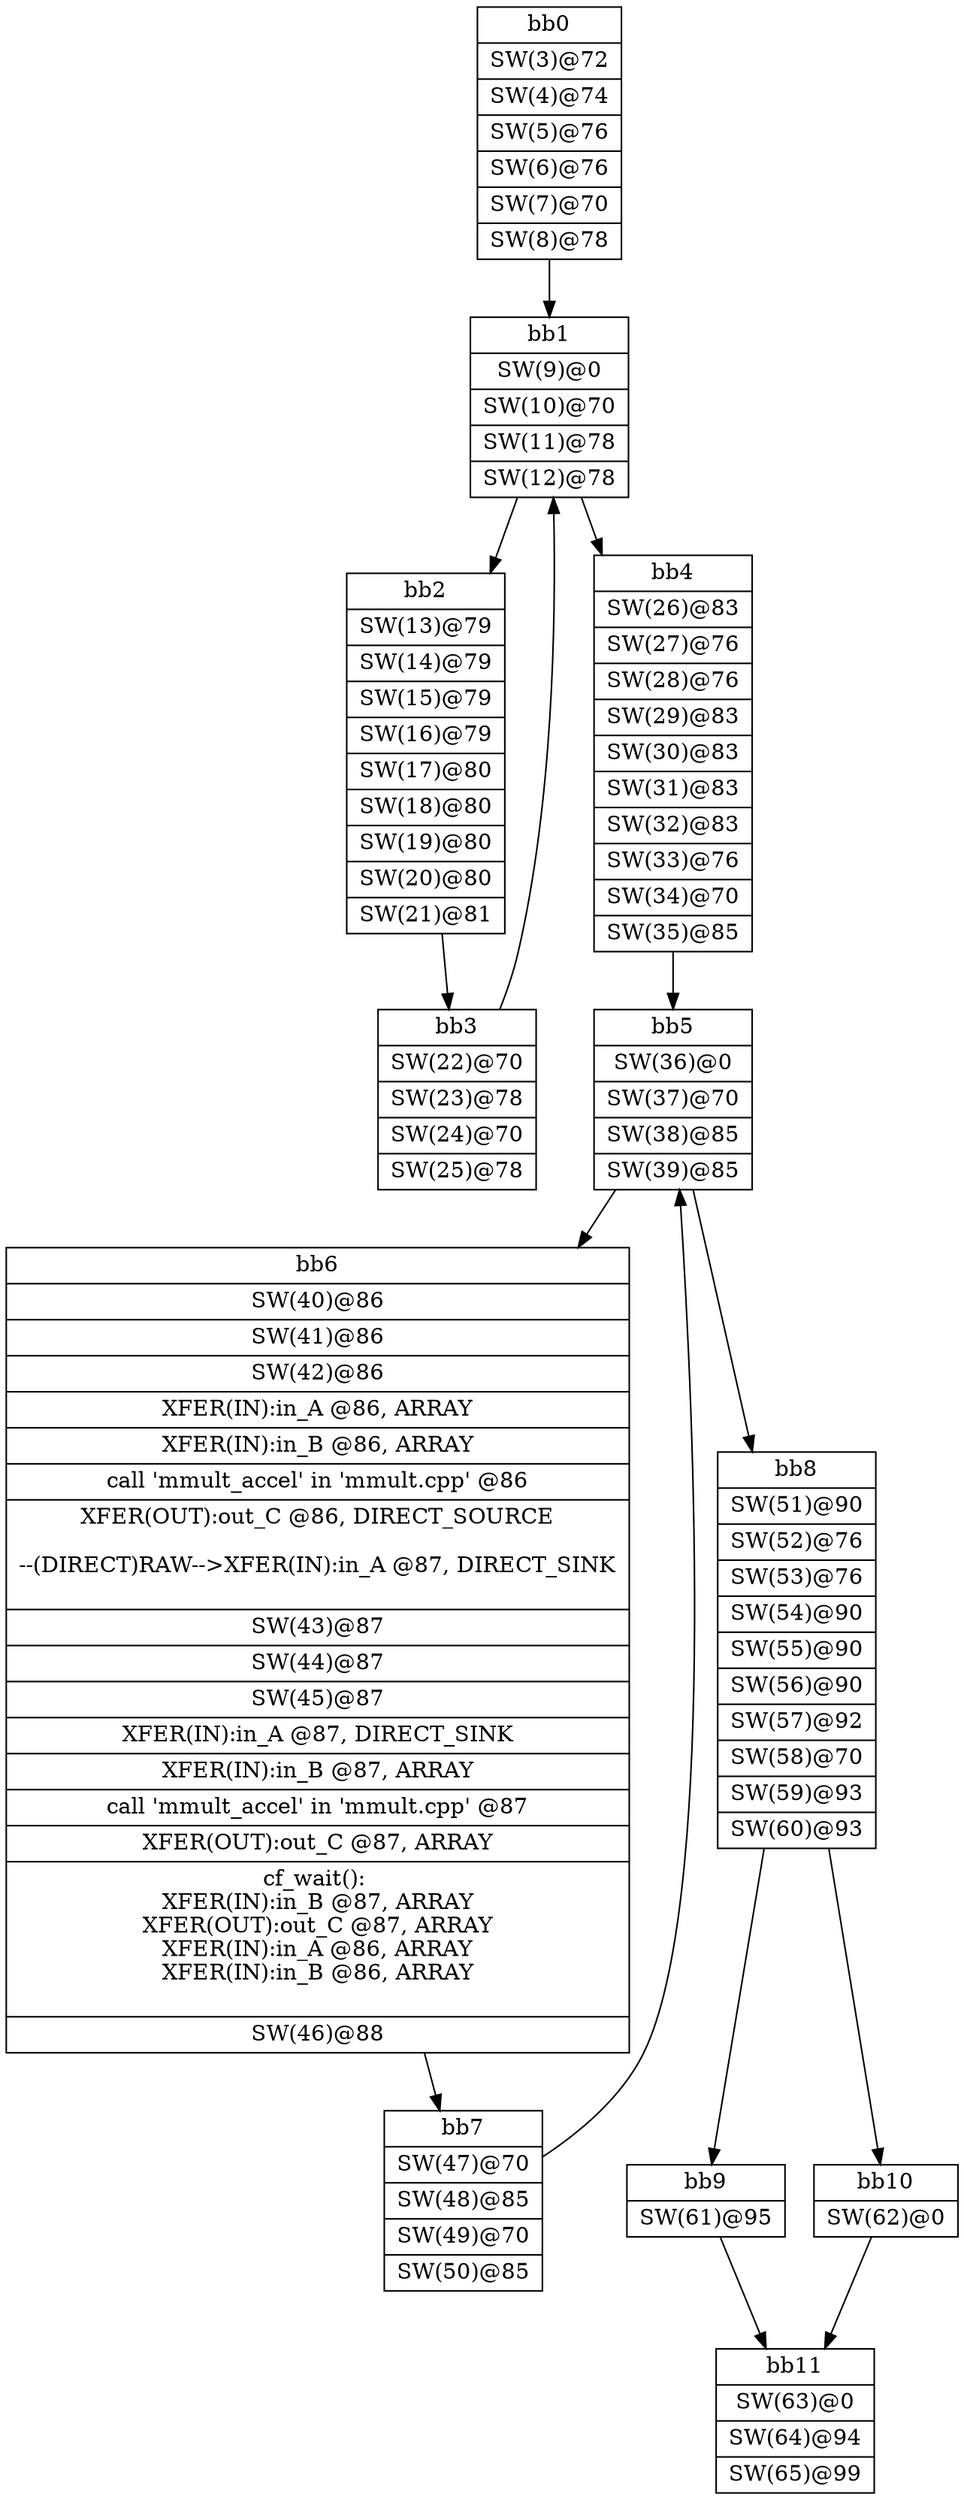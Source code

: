 digraph CDFG {
node [shape=record];
bb0 [shape=record, label = "{bb0|<x0x2e72a30>SW(3)@72\n|<x0x2e74240>SW(4)@74\n|<x0x2e76dc0>SW(5)@76\n|<x0x2e76fb0>SW(6)@76\n|<x0x2e74420>SW(7)@70\n|<x0x2e74630>SW(8)@78\n}"];
bb1 [shape=record, label = "{bb1|<x0x2e74950>SW(9)@0\n|<x0x2e74b10>SW(10)@70\n|<x0x2e73110>SW(11)@78\n|<x0x2e73300>SW(12)@78\n}"];
bb2 [shape=record, label = "{bb2|<x0x2e74830>SW(13)@79\n|<x0x2e73870>SW(14)@79\n|<x0x2e73a60>SW(15)@79\n|<x0x2e74ca0>SW(16)@79\n|<x0x2e74e70>SW(17)@80\n|<x0x2e75070>SW(18)@80\n|<x0x2e75260>SW(19)@80\n|<x0x2e75460>SW(20)@80\n|<x0x2e75670>SW(21)@81\n}"];
bb3 [shape=record, label = "{bb3|<x0x2e75930>SW(22)@70\n|<x0x2e75ba0>SW(23)@78\n|<x0x2e75d90>SW(24)@70\n|<x0x2e75fa0>SW(25)@78\n}"];
bb4 [shape=record, label = "{bb4|<x0x2e76330>SW(26)@83\n|<x0x2e76560>SW(27)@76\n|<x0x2e76780>SW(28)@76\n|<x0x2e76990>SW(29)@83\n|<x0x2e76b80>SW(30)@83\n|<x0x2e77d50>SW(31)@83\n|<x0x2e77ef0>SW(32)@83\n|<x0x2e780f0>SW(33)@76\n|<x0x2e78300>SW(34)@70\n|<x0x2e78510>SW(35)@85\n}"];
bb5 [shape=record, label = "{bb5|<x0x2e787d0>SW(36)@0\n|<x0x2e789d0>SW(37)@70\n|<x0x2e78be0>SW(38)@85\n|<x0x2e78de0>SW(39)@85\n}"];
bb6 [shape=record, label = "{bb6|<x0x2e790b0>SW(40)@86\n|<x0x2e79310>SW(41)@86\n|<x0x2e79510>SW(42)@86\n|<x0x2e7d420>XFER(IN):in_A @86, ARRAY\n|<x0x2e7d500>XFER(IN):in_B @86, ARRAY\n|<x0x2e6e8b0>call 'mmult_accel' in 'mmult.cpp' @86\n|<x0x2e7d5e0>XFER(OUT):out_C @86, DIRECT_SOURCE\n\n--(DIRECT)RAW--\>XFER(IN):in_A @87, DIRECT_SINK\n\n|<x0x2e79730>SW(43)@87\n|<x0x2e79930>SW(44)@87\n|<x0x2e79b30>SW(45)@87\n|<x0x2e7e230>XFER(IN):in_A @87, DIRECT_SINK\n|<x0x2e7e340>XFER(IN):in_B @87, ARRAY\n|<x0x2e6a6f0>call 'mmult_accel' in 'mmult.cpp' @87\n|<x0x2e7e450>XFER(OUT):out_C @87, ARRAY\n|<x0x2e6f590>cf_wait(): \nXFER(IN):in_B @87, ARRAY\nXFER(OUT):out_C @87, ARRAY\nXFER(IN):in_A @86, ARRAY\nXFER(IN):in_B @86, ARRAY\n\n|<x0x2e79d50>SW(46)@88\n}"];
bb7 [shape=record, label = "{bb7|<x0x2e7a080>SW(47)@70\n|<x0x2e7a2f0>SW(48)@85\n|<x0x2e7a4e0>SW(49)@70\n|<x0x2e7a6f0>SW(50)@85\n}"];
bb8 [shape=record, label = "{bb8|<x0x2e76260>SW(51)@90\n|<x0x2e7ad60>SW(52)@76\n|<x0x2e7af80>SW(53)@76\n|<x0x2e7b190>SW(54)@90\n|<x0x2e7b380>SW(55)@90\n|<x0x2e7b570>SW(56)@90\n|<x0x2e7b7b0>SW(57)@92\n|<x0x2e7b9b0>SW(58)@70\n|<x0x2e7bbd0>SW(59)@93\n|<x0x2e7bdc0>SW(60)@93\n}"];
bb9 [shape=record, label = "{bb9|<x0x2e7c0d0>SW(61)@95\n}"];
bb10 [shape=record, label = "{bb10|<x0x2e7c3b0>SW(62)@0\n}"];
bb11 [shape=record, label = "{bb11|<x0x2e7c660>SW(63)@0\n|<x0x2e7c850>SW(64)@94\n|<x0x2e7ca50>SW(65)@99\n}"];
bb0 -> bb1
bb1 -> bb2
bb1 -> bb4
bb2 -> bb3
bb3 -> bb1
bb4 -> bb5
bb5 -> bb6
bb5 -> bb8
bb6 -> bb7
bb7 -> bb5
bb8 -> bb10
bb8 -> bb9
bb9 -> bb11
bb10 -> bb11
}
